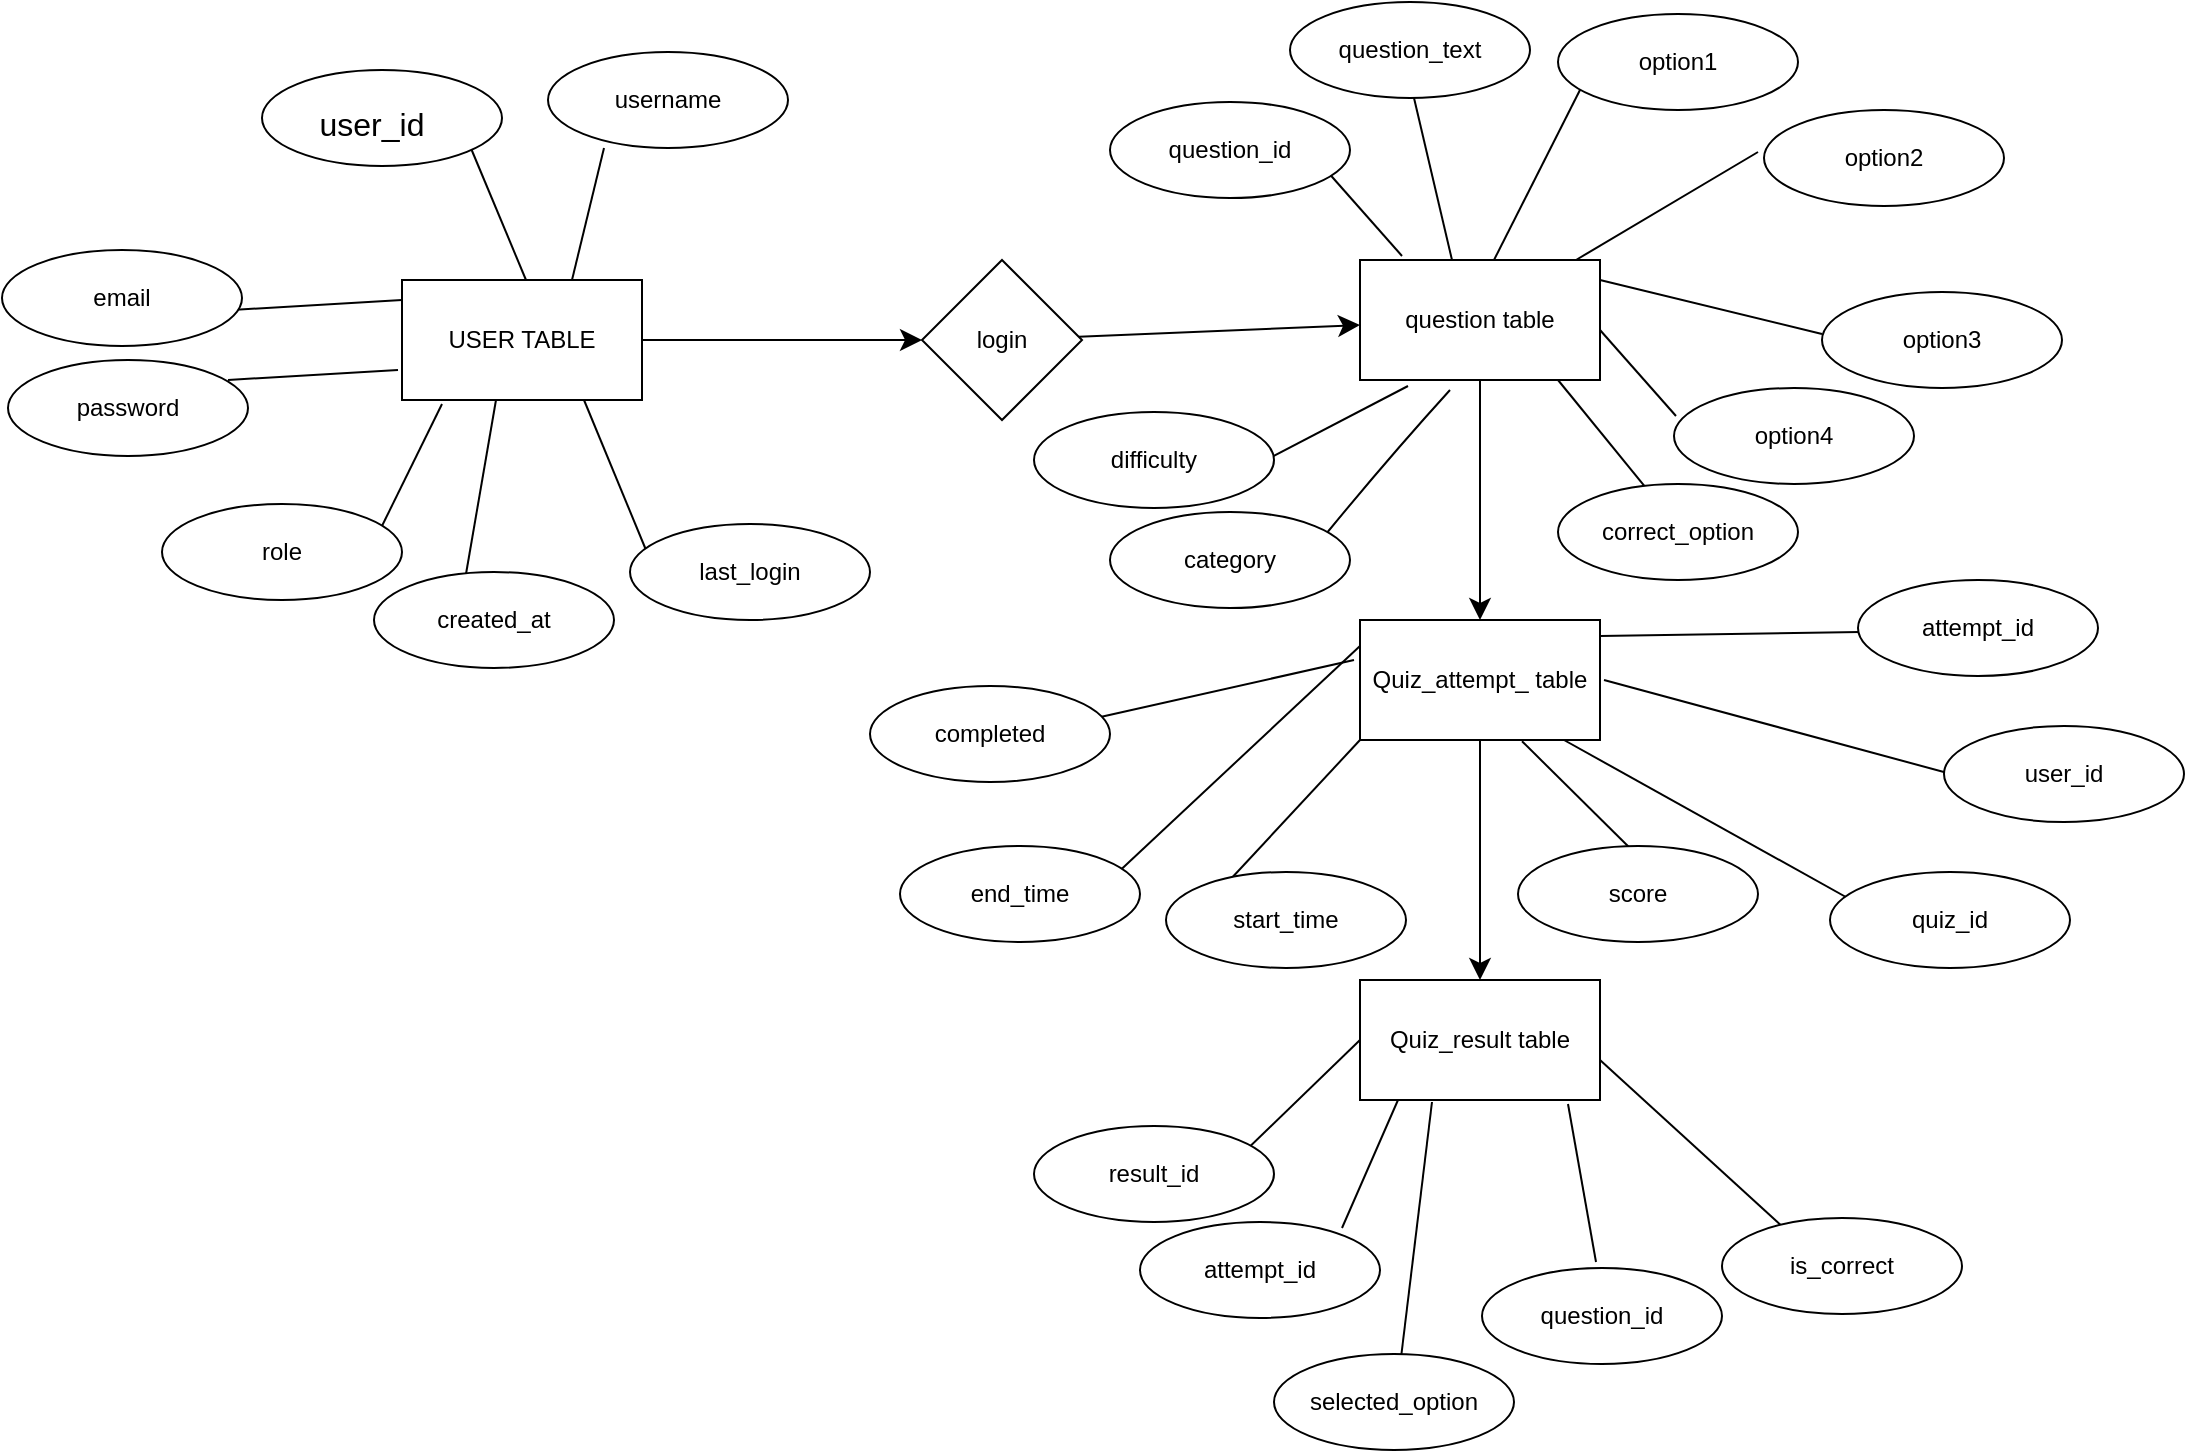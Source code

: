 <mxfile version="24.8.3">
  <diagram name="Page-1" id="RYFWpmxZSfJzTZo42I3J">
    <mxGraphModel dx="1682" dy="1017" grid="0" gridSize="10" guides="1" tooltips="1" connect="1" arrows="1" fold="1" page="0" pageScale="1" pageWidth="850" pageHeight="1100" math="0" shadow="0">
      <root>
        <mxCell id="0" />
        <mxCell id="1" parent="0" />
        <mxCell id="t_WifHm0q7iNFwu42sEW-14" value="" style="edgeStyle=none;curved=1;rounded=0;orthogonalLoop=1;jettySize=auto;html=1;fontSize=12;startSize=8;endSize=8;" edge="1" parent="1" source="t_WifHm0q7iNFwu42sEW-1" target="t_WifHm0q7iNFwu42sEW-13">
          <mxGeometry relative="1" as="geometry" />
        </mxCell>
        <mxCell id="t_WifHm0q7iNFwu42sEW-1" value="USER TABLE" style="rounded=0;whiteSpace=wrap;html=1;" vertex="1" parent="1">
          <mxGeometry x="-62" y="22" width="120" height="60" as="geometry" />
        </mxCell>
        <mxCell id="t_WifHm0q7iNFwu42sEW-17" value="" style="edgeStyle=none;curved=1;rounded=0;orthogonalLoop=1;jettySize=auto;html=1;fontSize=12;startSize=8;endSize=8;" edge="1" parent="1" source="t_WifHm0q7iNFwu42sEW-4" target="t_WifHm0q7iNFwu42sEW-16">
          <mxGeometry relative="1" as="geometry" />
        </mxCell>
        <mxCell id="t_WifHm0q7iNFwu42sEW-4" value="question table" style="rounded=0;whiteSpace=wrap;html=1;" vertex="1" parent="1">
          <mxGeometry x="417" y="12" width="120" height="60" as="geometry" />
        </mxCell>
        <mxCell id="t_WifHm0q7iNFwu42sEW-6" value="" style="endArrow=none;html=1;rounded=0;fontSize=12;startSize=8;endSize=8;curved=1;" edge="1" parent="1">
          <mxGeometry width="50" height="50" relative="1" as="geometry">
            <mxPoint x="-73" y="147" as="sourcePoint" />
            <mxPoint x="-42" y="84" as="targetPoint" />
          </mxGeometry>
        </mxCell>
        <mxCell id="t_WifHm0q7iNFwu42sEW-7" value="" style="endArrow=none;html=1;rounded=0;fontSize=12;startSize=8;endSize=8;curved=1;entryX=0.5;entryY=1;entryDx=0;entryDy=0;" edge="1" parent="1">
          <mxGeometry width="50" height="50" relative="1" as="geometry">
            <mxPoint x="60" y="157" as="sourcePoint" />
            <mxPoint x="29" y="82" as="targetPoint" />
          </mxGeometry>
        </mxCell>
        <mxCell id="t_WifHm0q7iNFwu42sEW-8" value="" style="endArrow=none;html=1;rounded=0;fontSize=12;startSize=8;endSize=8;curved=1;" edge="1" parent="1">
          <mxGeometry width="50" height="50" relative="1" as="geometry">
            <mxPoint x="-30" y="169" as="sourcePoint" />
            <mxPoint x="-15" y="82" as="targetPoint" />
          </mxGeometry>
        </mxCell>
        <mxCell id="t_WifHm0q7iNFwu42sEW-9" value="" style="endArrow=none;html=1;rounded=0;fontSize=12;startSize=8;endSize=8;curved=1;" edge="1" parent="1">
          <mxGeometry width="50" height="50" relative="1" as="geometry">
            <mxPoint y="22" as="sourcePoint" />
            <mxPoint x="-28" y="-45" as="targetPoint" />
          </mxGeometry>
        </mxCell>
        <mxCell id="t_WifHm0q7iNFwu42sEW-10" value="" style="endArrow=none;html=1;rounded=0;fontSize=12;startSize=8;endSize=8;curved=1;" edge="1" parent="1">
          <mxGeometry width="50" height="50" relative="1" as="geometry">
            <mxPoint x="-147" y="37" as="sourcePoint" />
            <mxPoint x="-62" y="32" as="targetPoint" />
          </mxGeometry>
        </mxCell>
        <mxCell id="t_WifHm0q7iNFwu42sEW-11" value="" style="endArrow=none;html=1;rounded=0;fontSize=12;startSize=8;endSize=8;curved=1;" edge="1" parent="1">
          <mxGeometry width="50" height="50" relative="1" as="geometry">
            <mxPoint x="-149" y="72" as="sourcePoint" />
            <mxPoint x="-64" y="67" as="targetPoint" />
          </mxGeometry>
        </mxCell>
        <mxCell id="t_WifHm0q7iNFwu42sEW-12" value="" style="endArrow=none;html=1;rounded=0;fontSize=12;startSize=8;endSize=8;curved=1;" edge="1" parent="1">
          <mxGeometry width="50" height="50" relative="1" as="geometry">
            <mxPoint x="23" y="22" as="sourcePoint" />
            <mxPoint x="39" y="-44" as="targetPoint" />
          </mxGeometry>
        </mxCell>
        <mxCell id="t_WifHm0q7iNFwu42sEW-15" value="" style="edgeStyle=none;curved=1;rounded=0;orthogonalLoop=1;jettySize=auto;html=1;fontSize=12;startSize=8;endSize=8;" edge="1" parent="1" source="t_WifHm0q7iNFwu42sEW-13" target="t_WifHm0q7iNFwu42sEW-4">
          <mxGeometry relative="1" as="geometry" />
        </mxCell>
        <mxCell id="t_WifHm0q7iNFwu42sEW-13" value="login" style="rhombus;whiteSpace=wrap;html=1;rounded=0;" vertex="1" parent="1">
          <mxGeometry x="198" y="12" width="80" height="80" as="geometry" />
        </mxCell>
        <mxCell id="t_WifHm0q7iNFwu42sEW-19" value="" style="edgeStyle=none;curved=1;rounded=0;orthogonalLoop=1;jettySize=auto;html=1;fontSize=12;startSize=8;endSize=8;" edge="1" parent="1" source="t_WifHm0q7iNFwu42sEW-16" target="t_WifHm0q7iNFwu42sEW-18">
          <mxGeometry relative="1" as="geometry" />
        </mxCell>
        <mxCell id="t_WifHm0q7iNFwu42sEW-16" value="Quiz_attempt_ table" style="rounded=0;whiteSpace=wrap;html=1;" vertex="1" parent="1">
          <mxGeometry x="417" y="192" width="120" height="60" as="geometry" />
        </mxCell>
        <mxCell id="t_WifHm0q7iNFwu42sEW-18" value="Quiz_result table" style="rounded=0;whiteSpace=wrap;html=1;" vertex="1" parent="1">
          <mxGeometry x="417" y="372" width="120" height="60" as="geometry" />
        </mxCell>
        <mxCell id="t_WifHm0q7iNFwu42sEW-20" value="" style="endArrow=none;html=1;rounded=0;fontSize=12;startSize=8;endSize=8;curved=1;" edge="1" parent="1">
          <mxGeometry width="50" height="50" relative="1" as="geometry">
            <mxPoint x="525" y="12" as="sourcePoint" />
            <mxPoint x="616" y="-42" as="targetPoint" />
          </mxGeometry>
        </mxCell>
        <mxCell id="t_WifHm0q7iNFwu42sEW-21" value="" style="endArrow=none;html=1;rounded=0;fontSize=12;startSize=8;endSize=8;curved=1;exitX=0;exitY=0;exitDx=0;exitDy=0;" edge="1" parent="1">
          <mxGeometry width="50" height="50" relative="1" as="geometry">
            <mxPoint x="438" y="10" as="sourcePoint" />
            <mxPoint x="400" y="-33" as="targetPoint" />
          </mxGeometry>
        </mxCell>
        <mxCell id="t_WifHm0q7iNFwu42sEW-22" value="" style="endArrow=none;html=1;rounded=0;fontSize=12;startSize=8;endSize=8;curved=1;" edge="1" parent="1">
          <mxGeometry width="50" height="50" relative="1" as="geometry">
            <mxPoint x="484" y="12" as="sourcePoint" />
            <mxPoint x="528" y="-75" as="targetPoint" />
          </mxGeometry>
        </mxCell>
        <mxCell id="t_WifHm0q7iNFwu42sEW-23" value="" style="endArrow=none;html=1;rounded=0;fontSize=12;startSize=8;endSize=8;curved=1;exitX=0.363;exitY=0.029;exitDx=0;exitDy=0;exitPerimeter=0;" edge="1" parent="1" source="t_WifHm0q7iNFwu42sEW-54">
          <mxGeometry width="50" height="50" relative="1" as="geometry">
            <mxPoint x="556" y="117" as="sourcePoint" />
            <mxPoint x="516" y="72" as="targetPoint" />
          </mxGeometry>
        </mxCell>
        <mxCell id="t_WifHm0q7iNFwu42sEW-24" value="" style="endArrow=none;html=1;rounded=0;fontSize=12;startSize=8;endSize=8;curved=1;exitX=0;exitY=0;exitDx=0;exitDy=0;" edge="1" parent="1">
          <mxGeometry width="50" height="50" relative="1" as="geometry">
            <mxPoint x="575" y="90" as="sourcePoint" />
            <mxPoint x="537" y="47" as="targetPoint" />
          </mxGeometry>
        </mxCell>
        <mxCell id="t_WifHm0q7iNFwu42sEW-25" value="" style="endArrow=none;html=1;rounded=0;fontSize=12;startSize=8;endSize=8;curved=1;" edge="1" parent="1">
          <mxGeometry width="50" height="50" relative="1" as="geometry">
            <mxPoint x="370" y="112" as="sourcePoint" />
            <mxPoint x="441" y="75" as="targetPoint" />
          </mxGeometry>
        </mxCell>
        <mxCell id="t_WifHm0q7iNFwu42sEW-26" value="" style="endArrow=none;html=1;rounded=0;fontSize=12;startSize=8;endSize=8;curved=1;" edge="1" parent="1">
          <mxGeometry width="50" height="50" relative="1" as="geometry">
            <mxPoint x="400" y="149" as="sourcePoint" />
            <mxPoint x="462" y="77" as="targetPoint" />
            <Array as="points">
              <mxPoint x="432" y="110" />
            </Array>
          </mxGeometry>
        </mxCell>
        <mxCell id="t_WifHm0q7iNFwu42sEW-27" value="" style="endArrow=none;html=1;rounded=0;fontSize=12;startSize=8;endSize=8;curved=1;" edge="1" parent="1">
          <mxGeometry width="50" height="50" relative="1" as="geometry">
            <mxPoint x="648" y="49" as="sourcePoint" />
            <mxPoint x="537" y="22" as="targetPoint" />
          </mxGeometry>
        </mxCell>
        <mxCell id="t_WifHm0q7iNFwu42sEW-28" value="" style="endArrow=none;html=1;rounded=0;fontSize=12;startSize=8;endSize=8;curved=1;exitX=0;exitY=0;exitDx=0;exitDy=0;" edge="1" parent="1">
          <mxGeometry width="50" height="50" relative="1" as="geometry">
            <mxPoint x="463" y="12" as="sourcePoint" />
            <mxPoint x="444" y="-69" as="targetPoint" />
          </mxGeometry>
        </mxCell>
        <mxCell id="t_WifHm0q7iNFwu42sEW-29" value="" style="endArrow=none;html=1;rounded=0;fontSize=12;startSize=8;endSize=8;curved=1;" edge="1" parent="1">
          <mxGeometry width="50" height="50" relative="1" as="geometry">
            <mxPoint x="293" y="321" as="sourcePoint" />
            <mxPoint x="417" y="205" as="targetPoint" />
          </mxGeometry>
        </mxCell>
        <mxCell id="t_WifHm0q7iNFwu42sEW-30" value="" style="endArrow=none;html=1;rounded=0;fontSize=12;startSize=8;endSize=8;curved=1;" edge="1" parent="1">
          <mxGeometry width="50" height="50" relative="1" as="geometry">
            <mxPoint x="414" y="212" as="sourcePoint" />
            <mxPoint x="285" y="241" as="targetPoint" />
          </mxGeometry>
        </mxCell>
        <mxCell id="t_WifHm0q7iNFwu42sEW-31" value="" style="endArrow=none;html=1;rounded=0;fontSize=12;startSize=8;endSize=8;curved=1;" edge="1" parent="1">
          <mxGeometry width="50" height="50" relative="1" as="geometry">
            <mxPoint x="537" y="200" as="sourcePoint" />
            <mxPoint x="667" y="198" as="targetPoint" />
          </mxGeometry>
        </mxCell>
        <mxCell id="t_WifHm0q7iNFwu42sEW-32" value="" style="endArrow=none;html=1;rounded=0;fontSize=12;startSize=8;endSize=8;curved=1;exitX=0.675;exitY=1.01;exitDx=0;exitDy=0;exitPerimeter=0;" edge="1" parent="1" source="t_WifHm0q7iNFwu42sEW-16">
          <mxGeometry width="50" height="50" relative="1" as="geometry">
            <mxPoint x="515" y="252" as="sourcePoint" />
            <mxPoint x="558" y="312" as="targetPoint" />
          </mxGeometry>
        </mxCell>
        <mxCell id="t_WifHm0q7iNFwu42sEW-33" value="" style="endArrow=none;html=1;rounded=0;fontSize=12;startSize=8;endSize=8;curved=1;entryX=0;entryY=1;entryDx=0;entryDy=0;" edge="1" parent="1" target="t_WifHm0q7iNFwu42sEW-16">
          <mxGeometry width="50" height="50" relative="1" as="geometry">
            <mxPoint x="351" y="323" as="sourcePoint" />
            <mxPoint x="377" y="309" as="targetPoint" />
          </mxGeometry>
        </mxCell>
        <mxCell id="t_WifHm0q7iNFwu42sEW-34" value="" style="endArrow=none;html=1;rounded=0;fontSize=12;startSize=8;endSize=8;curved=1;" edge="1" parent="1">
          <mxGeometry width="50" height="50" relative="1" as="geometry">
            <mxPoint x="539" y="222" as="sourcePoint" />
            <mxPoint x="720" y="271" as="targetPoint" />
          </mxGeometry>
        </mxCell>
        <mxCell id="t_WifHm0q7iNFwu42sEW-35" value="" style="endArrow=none;html=1;rounded=0;fontSize=12;startSize=8;endSize=8;curved=1;exitX=1;exitY=1;exitDx=0;exitDy=0;" edge="1" parent="1">
          <mxGeometry width="50" height="50" relative="1" as="geometry">
            <mxPoint x="519" y="252" as="sourcePoint" />
            <mxPoint x="668" y="335" as="targetPoint" />
          </mxGeometry>
        </mxCell>
        <mxCell id="t_WifHm0q7iNFwu42sEW-36" value="" style="endArrow=none;html=1;rounded=0;fontSize=12;startSize=8;endSize=8;curved=1;" edge="1" parent="1">
          <mxGeometry width="50" height="50" relative="1" as="geometry">
            <mxPoint x="408" y="496" as="sourcePoint" />
            <mxPoint x="436" y="432" as="targetPoint" />
          </mxGeometry>
        </mxCell>
        <mxCell id="t_WifHm0q7iNFwu42sEW-37" value="" style="endArrow=none;html=1;rounded=0;fontSize=12;startSize=8;endSize=8;curved=1;" edge="1" parent="1">
          <mxGeometry width="50" height="50" relative="1" as="geometry">
            <mxPoint x="437" y="565" as="sourcePoint" />
            <mxPoint x="453" y="433" as="targetPoint" />
          </mxGeometry>
        </mxCell>
        <mxCell id="t_WifHm0q7iNFwu42sEW-38" value="" style="endArrow=none;html=1;rounded=0;fontSize=12;startSize=8;endSize=8;curved=1;" edge="1" parent="1">
          <mxGeometry width="50" height="50" relative="1" as="geometry">
            <mxPoint x="535" y="513" as="sourcePoint" />
            <mxPoint x="521" y="434" as="targetPoint" />
          </mxGeometry>
        </mxCell>
        <mxCell id="t_WifHm0q7iNFwu42sEW-39" value="" style="endArrow=none;html=1;rounded=0;fontSize=12;startSize=8;endSize=8;curved=1;" edge="1" parent="1">
          <mxGeometry width="50" height="50" relative="1" as="geometry">
            <mxPoint x="629" y="496" as="sourcePoint" />
            <mxPoint x="537" y="412" as="targetPoint" />
          </mxGeometry>
        </mxCell>
        <mxCell id="t_WifHm0q7iNFwu42sEW-40" value="" style="endArrow=none;html=1;rounded=0;fontSize=12;startSize=8;endSize=8;curved=1;" edge="1" parent="1">
          <mxGeometry width="50" height="50" relative="1" as="geometry">
            <mxPoint x="356" y="461" as="sourcePoint" />
            <mxPoint x="417" y="402" as="targetPoint" />
          </mxGeometry>
        </mxCell>
        <mxCell id="t_WifHm0q7iNFwu42sEW-41" value="" style="ellipse;whiteSpace=wrap;html=1;" vertex="1" parent="1">
          <mxGeometry x="-132" y="-83" width="120" height="48" as="geometry" />
        </mxCell>
        <mxCell id="t_WifHm0q7iNFwu42sEW-42" value="username" style="ellipse;whiteSpace=wrap;html=1;" vertex="1" parent="1">
          <mxGeometry x="11" y="-92" width="120" height="48" as="geometry" />
        </mxCell>
        <mxCell id="t_WifHm0q7iNFwu42sEW-43" value="email" style="ellipse;whiteSpace=wrap;html=1;" vertex="1" parent="1">
          <mxGeometry x="-262" y="7" width="120" height="48" as="geometry" />
        </mxCell>
        <mxCell id="t_WifHm0q7iNFwu42sEW-44" value="password" style="ellipse;whiteSpace=wrap;html=1;" vertex="1" parent="1">
          <mxGeometry x="-259" y="62" width="120" height="48" as="geometry" />
        </mxCell>
        <mxCell id="t_WifHm0q7iNFwu42sEW-45" value="role" style="ellipse;whiteSpace=wrap;html=1;" vertex="1" parent="1">
          <mxGeometry x="-182" y="134" width="120" height="48" as="geometry" />
        </mxCell>
        <mxCell id="t_WifHm0q7iNFwu42sEW-46" value="created_at" style="ellipse;whiteSpace=wrap;html=1;" vertex="1" parent="1">
          <mxGeometry x="-76" y="168" width="120" height="48" as="geometry" />
        </mxCell>
        <mxCell id="t_WifHm0q7iNFwu42sEW-47" value="last_login" style="ellipse;whiteSpace=wrap;html=1;" vertex="1" parent="1">
          <mxGeometry x="52" y="144" width="120" height="48" as="geometry" />
        </mxCell>
        <mxCell id="t_WifHm0q7iNFwu42sEW-48" value="question_id" style="ellipse;whiteSpace=wrap;html=1;" vertex="1" parent="1">
          <mxGeometry x="292" y="-67" width="120" height="48" as="geometry" />
        </mxCell>
        <mxCell id="t_WifHm0q7iNFwu42sEW-49" value="question_text" style="ellipse;whiteSpace=wrap;html=1;" vertex="1" parent="1">
          <mxGeometry x="382" y="-117" width="120" height="48" as="geometry" />
        </mxCell>
        <mxCell id="t_WifHm0q7iNFwu42sEW-50" value="option1" style="ellipse;whiteSpace=wrap;html=1;" vertex="1" parent="1">
          <mxGeometry x="516" y="-111" width="120" height="48" as="geometry" />
        </mxCell>
        <mxCell id="t_WifHm0q7iNFwu42sEW-51" value="option2" style="ellipse;whiteSpace=wrap;html=1;" vertex="1" parent="1">
          <mxGeometry x="619" y="-63" width="120" height="48" as="geometry" />
        </mxCell>
        <mxCell id="t_WifHm0q7iNFwu42sEW-52" value="option3" style="ellipse;whiteSpace=wrap;html=1;" vertex="1" parent="1">
          <mxGeometry x="648" y="28" width="120" height="48" as="geometry" />
        </mxCell>
        <mxCell id="t_WifHm0q7iNFwu42sEW-53" value="option4" style="ellipse;whiteSpace=wrap;html=1;" vertex="1" parent="1">
          <mxGeometry x="574" y="76" width="120" height="48" as="geometry" />
        </mxCell>
        <mxCell id="t_WifHm0q7iNFwu42sEW-54" value="correct_option" style="ellipse;whiteSpace=wrap;html=1;" vertex="1" parent="1">
          <mxGeometry x="516" y="124" width="120" height="48" as="geometry" />
        </mxCell>
        <mxCell id="t_WifHm0q7iNFwu42sEW-55" value="difficulty" style="ellipse;whiteSpace=wrap;html=1;" vertex="1" parent="1">
          <mxGeometry x="254" y="88" width="120" height="48" as="geometry" />
        </mxCell>
        <mxCell id="t_WifHm0q7iNFwu42sEW-56" value="category" style="ellipse;whiteSpace=wrap;html=1;" vertex="1" parent="1">
          <mxGeometry x="292" y="138" width="120" height="48" as="geometry" />
        </mxCell>
        <mxCell id="t_WifHm0q7iNFwu42sEW-57" value="attempt_id" style="ellipse;whiteSpace=wrap;html=1;" vertex="1" parent="1">
          <mxGeometry x="666" y="172" width="120" height="48" as="geometry" />
        </mxCell>
        <mxCell id="t_WifHm0q7iNFwu42sEW-58" value="user_id" style="ellipse;whiteSpace=wrap;html=1;" vertex="1" parent="1">
          <mxGeometry x="709" y="245" width="120" height="48" as="geometry" />
        </mxCell>
        <mxCell id="t_WifHm0q7iNFwu42sEW-59" value="quiz_id" style="ellipse;whiteSpace=wrap;html=1;" vertex="1" parent="1">
          <mxGeometry x="652" y="318" width="120" height="48" as="geometry" />
        </mxCell>
        <mxCell id="t_WifHm0q7iNFwu42sEW-60" value="start_time" style="ellipse;whiteSpace=wrap;html=1;" vertex="1" parent="1">
          <mxGeometry x="320" y="318" width="120" height="48" as="geometry" />
        </mxCell>
        <mxCell id="t_WifHm0q7iNFwu42sEW-61" value="end_time" style="ellipse;whiteSpace=wrap;html=1;" vertex="1" parent="1">
          <mxGeometry x="187" y="305" width="120" height="48" as="geometry" />
        </mxCell>
        <mxCell id="t_WifHm0q7iNFwu42sEW-62" value="score" style="ellipse;whiteSpace=wrap;html=1;" vertex="1" parent="1">
          <mxGeometry x="496" y="305" width="120" height="48" as="geometry" />
        </mxCell>
        <mxCell id="t_WifHm0q7iNFwu42sEW-63" value="completed" style="ellipse;whiteSpace=wrap;html=1;" vertex="1" parent="1">
          <mxGeometry x="172" y="225" width="120" height="48" as="geometry" />
        </mxCell>
        <mxCell id="t_WifHm0q7iNFwu42sEW-64" value="result_id" style="ellipse;whiteSpace=wrap;html=1;" vertex="1" parent="1">
          <mxGeometry x="254" y="445" width="120" height="48" as="geometry" />
        </mxCell>
        <mxCell id="t_WifHm0q7iNFwu42sEW-65" value="is_correct" style="ellipse;whiteSpace=wrap;html=1;" vertex="1" parent="1">
          <mxGeometry x="598" y="491" width="120" height="48" as="geometry" />
        </mxCell>
        <mxCell id="t_WifHm0q7iNFwu42sEW-66" value="question_id" style="ellipse;whiteSpace=wrap;html=1;" vertex="1" parent="1">
          <mxGeometry x="478" y="516" width="120" height="48" as="geometry" />
        </mxCell>
        <mxCell id="t_WifHm0q7iNFwu42sEW-67" value="attempt_id" style="ellipse;whiteSpace=wrap;html=1;" vertex="1" parent="1">
          <mxGeometry x="307" y="493" width="120" height="48" as="geometry" />
        </mxCell>
        <mxCell id="t_WifHm0q7iNFwu42sEW-68" value="selected_option" style="ellipse;whiteSpace=wrap;html=1;" vertex="1" parent="1">
          <mxGeometry x="374" y="559" width="120" height="48" as="geometry" />
        </mxCell>
        <mxCell id="t_WifHm0q7iNFwu42sEW-69" value="user_id" style="text;strokeColor=none;fillColor=none;html=1;align=center;verticalAlign=middle;whiteSpace=wrap;rounded=0;fontSize=16;" vertex="1" parent="1">
          <mxGeometry x="-107" y="-71" width="60" height="30" as="geometry" />
        </mxCell>
      </root>
    </mxGraphModel>
  </diagram>
</mxfile>
